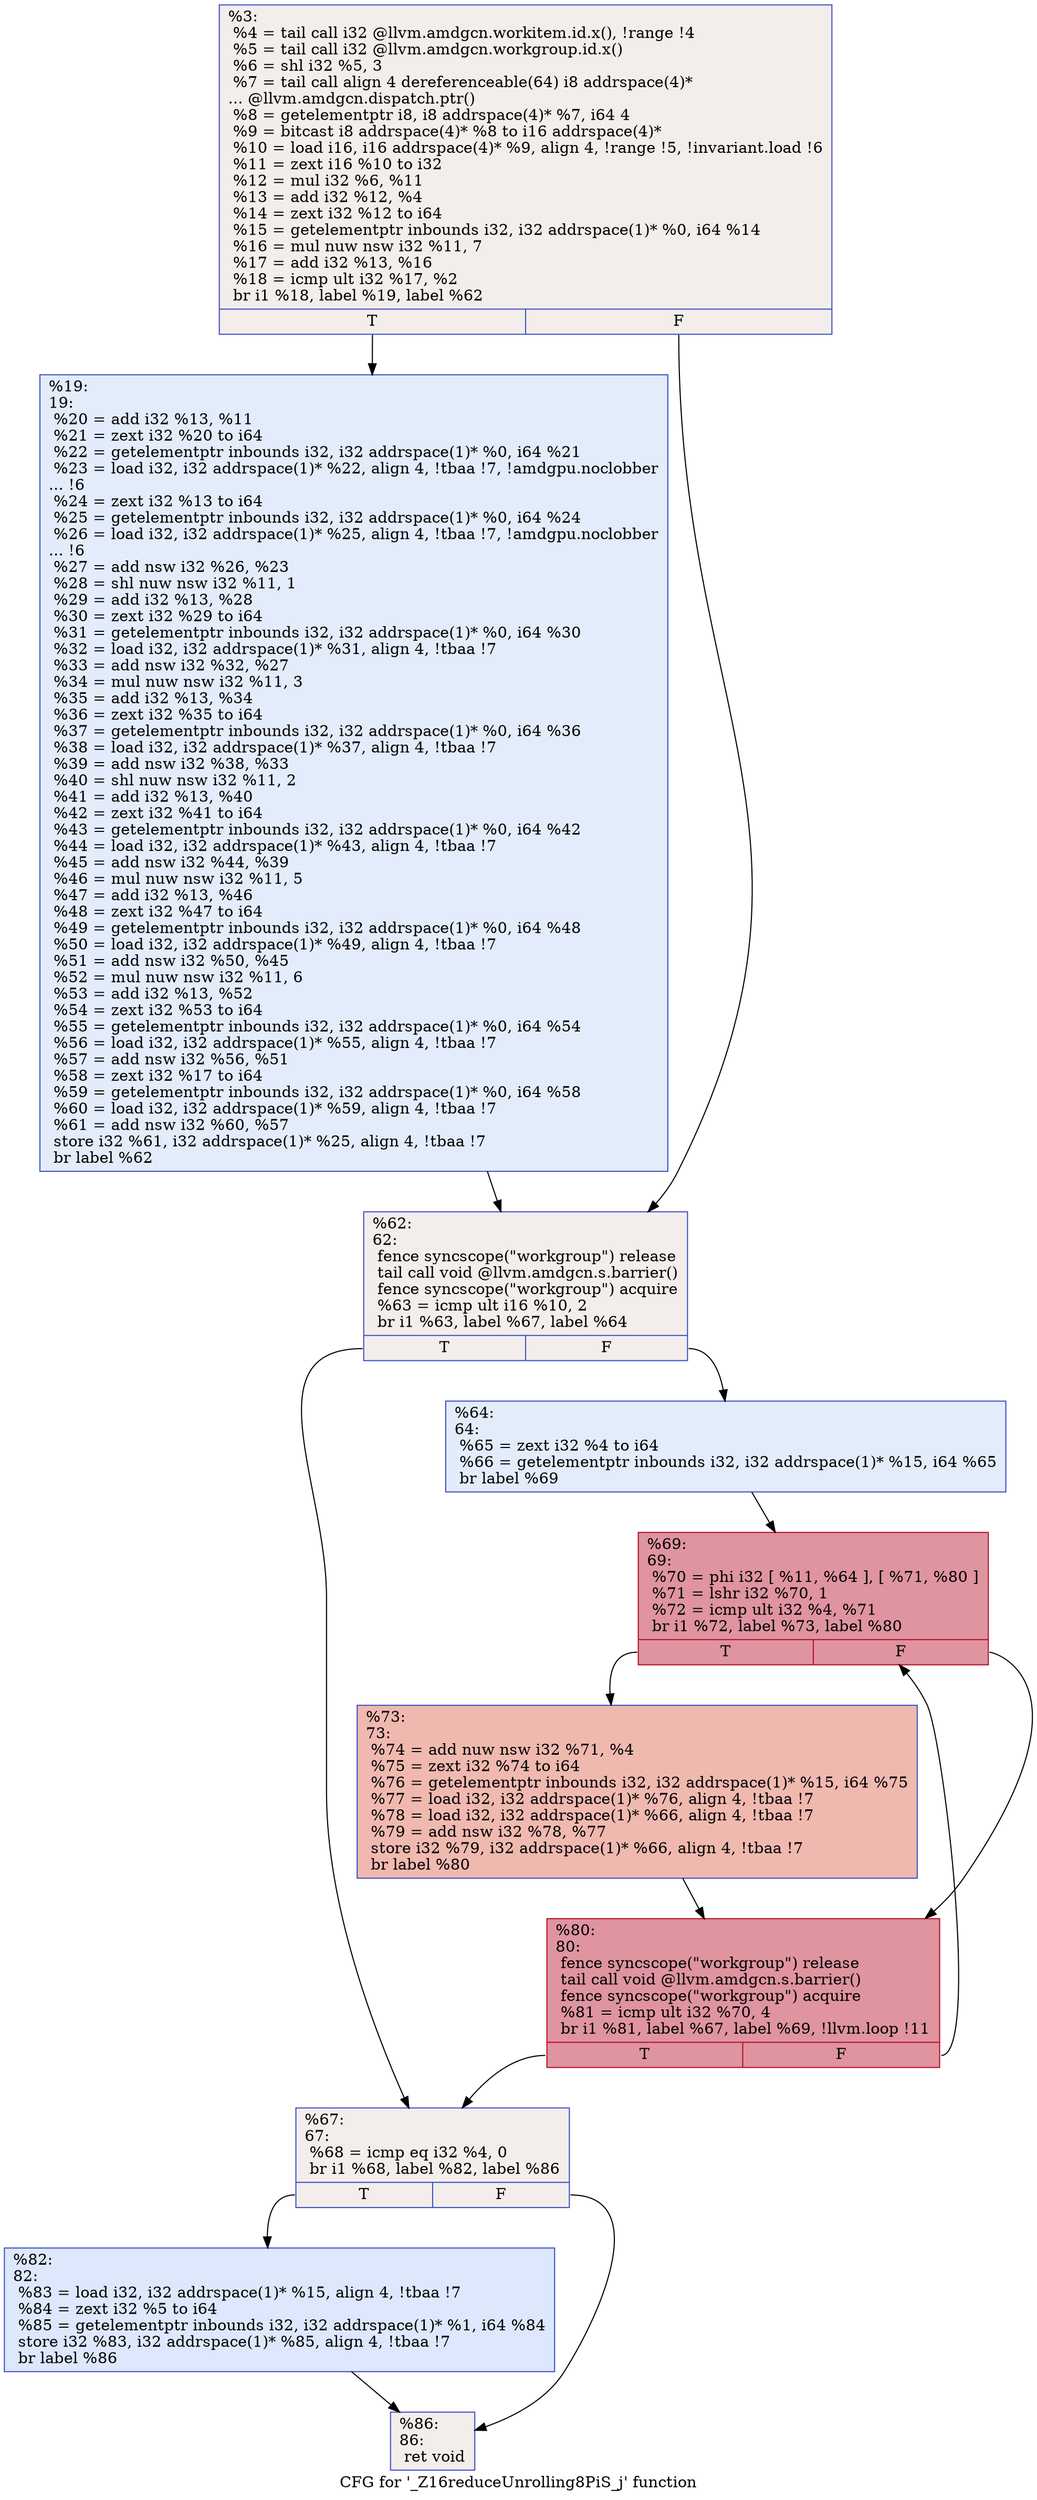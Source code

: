 digraph "CFG for '_Z16reduceUnrolling8PiS_j' function" {
	label="CFG for '_Z16reduceUnrolling8PiS_j' function";

	Node0x4b35e00 [shape=record,color="#3d50c3ff", style=filled, fillcolor="#e3d9d370",label="{%3:\l  %4 = tail call i32 @llvm.amdgcn.workitem.id.x(), !range !4\l  %5 = tail call i32 @llvm.amdgcn.workgroup.id.x()\l  %6 = shl i32 %5, 3\l  %7 = tail call align 4 dereferenceable(64) i8 addrspace(4)*\l... @llvm.amdgcn.dispatch.ptr()\l  %8 = getelementptr i8, i8 addrspace(4)* %7, i64 4\l  %9 = bitcast i8 addrspace(4)* %8 to i16 addrspace(4)*\l  %10 = load i16, i16 addrspace(4)* %9, align 4, !range !5, !invariant.load !6\l  %11 = zext i16 %10 to i32\l  %12 = mul i32 %6, %11\l  %13 = add i32 %12, %4\l  %14 = zext i32 %12 to i64\l  %15 = getelementptr inbounds i32, i32 addrspace(1)* %0, i64 %14\l  %16 = mul nuw nsw i32 %11, 7\l  %17 = add i32 %13, %16\l  %18 = icmp ult i32 %17, %2\l  br i1 %18, label %19, label %62\l|{<s0>T|<s1>F}}"];
	Node0x4b35e00:s0 -> Node0x4b36b90;
	Node0x4b35e00:s1 -> Node0x4b38100;
	Node0x4b36b90 [shape=record,color="#3d50c3ff", style=filled, fillcolor="#bfd3f670",label="{%19:\l19:                                               \l  %20 = add i32 %13, %11\l  %21 = zext i32 %20 to i64\l  %22 = getelementptr inbounds i32, i32 addrspace(1)* %0, i64 %21\l  %23 = load i32, i32 addrspace(1)* %22, align 4, !tbaa !7, !amdgpu.noclobber\l... !6\l  %24 = zext i32 %13 to i64\l  %25 = getelementptr inbounds i32, i32 addrspace(1)* %0, i64 %24\l  %26 = load i32, i32 addrspace(1)* %25, align 4, !tbaa !7, !amdgpu.noclobber\l... !6\l  %27 = add nsw i32 %26, %23\l  %28 = shl nuw nsw i32 %11, 1\l  %29 = add i32 %13, %28\l  %30 = zext i32 %29 to i64\l  %31 = getelementptr inbounds i32, i32 addrspace(1)* %0, i64 %30\l  %32 = load i32, i32 addrspace(1)* %31, align 4, !tbaa !7\l  %33 = add nsw i32 %32, %27\l  %34 = mul nuw nsw i32 %11, 3\l  %35 = add i32 %13, %34\l  %36 = zext i32 %35 to i64\l  %37 = getelementptr inbounds i32, i32 addrspace(1)* %0, i64 %36\l  %38 = load i32, i32 addrspace(1)* %37, align 4, !tbaa !7\l  %39 = add nsw i32 %38, %33\l  %40 = shl nuw nsw i32 %11, 2\l  %41 = add i32 %13, %40\l  %42 = zext i32 %41 to i64\l  %43 = getelementptr inbounds i32, i32 addrspace(1)* %0, i64 %42\l  %44 = load i32, i32 addrspace(1)* %43, align 4, !tbaa !7\l  %45 = add nsw i32 %44, %39\l  %46 = mul nuw nsw i32 %11, 5\l  %47 = add i32 %13, %46\l  %48 = zext i32 %47 to i64\l  %49 = getelementptr inbounds i32, i32 addrspace(1)* %0, i64 %48\l  %50 = load i32, i32 addrspace(1)* %49, align 4, !tbaa !7\l  %51 = add nsw i32 %50, %45\l  %52 = mul nuw nsw i32 %11, 6\l  %53 = add i32 %13, %52\l  %54 = zext i32 %53 to i64\l  %55 = getelementptr inbounds i32, i32 addrspace(1)* %0, i64 %54\l  %56 = load i32, i32 addrspace(1)* %55, align 4, !tbaa !7\l  %57 = add nsw i32 %56, %51\l  %58 = zext i32 %17 to i64\l  %59 = getelementptr inbounds i32, i32 addrspace(1)* %0, i64 %58\l  %60 = load i32, i32 addrspace(1)* %59, align 4, !tbaa !7\l  %61 = add nsw i32 %60, %57\l  store i32 %61, i32 addrspace(1)* %25, align 4, !tbaa !7\l  br label %62\l}"];
	Node0x4b36b90 -> Node0x4b38100;
	Node0x4b38100 [shape=record,color="#3d50c3ff", style=filled, fillcolor="#e3d9d370",label="{%62:\l62:                                               \l  fence syncscope(\"workgroup\") release\l  tail call void @llvm.amdgcn.s.barrier()\l  fence syncscope(\"workgroup\") acquire\l  %63 = icmp ult i16 %10, 2\l  br i1 %63, label %67, label %64\l|{<s0>T|<s1>F}}"];
	Node0x4b38100:s0 -> Node0x4b3ac60;
	Node0x4b38100:s1 -> Node0x4b3acf0;
	Node0x4b3acf0 [shape=record,color="#3d50c3ff", style=filled, fillcolor="#bfd3f670",label="{%64:\l64:                                               \l  %65 = zext i32 %4 to i64\l  %66 = getelementptr inbounds i32, i32 addrspace(1)* %15, i64 %65\l  br label %69\l}"];
	Node0x4b3acf0 -> Node0x4b39850;
	Node0x4b3ac60 [shape=record,color="#3d50c3ff", style=filled, fillcolor="#e3d9d370",label="{%67:\l67:                                               \l  %68 = icmp eq i32 %4, 0\l  br i1 %68, label %82, label %86\l|{<s0>T|<s1>F}}"];
	Node0x4b3ac60:s0 -> Node0x4b3b2d0;
	Node0x4b3ac60:s1 -> Node0x4b3b320;
	Node0x4b39850 [shape=record,color="#b70d28ff", style=filled, fillcolor="#b70d2870",label="{%69:\l69:                                               \l  %70 = phi i32 [ %11, %64 ], [ %71, %80 ]\l  %71 = lshr i32 %70, 1\l  %72 = icmp ult i32 %4, %71\l  br i1 %72, label %73, label %80\l|{<s0>T|<s1>F}}"];
	Node0x4b39850:s0 -> Node0x4b3b6f0;
	Node0x4b39850:s1 -> Node0x4b3b490;
	Node0x4b3b6f0 [shape=record,color="#3d50c3ff", style=filled, fillcolor="#de614d70",label="{%73:\l73:                                               \l  %74 = add nuw nsw i32 %71, %4\l  %75 = zext i32 %74 to i64\l  %76 = getelementptr inbounds i32, i32 addrspace(1)* %15, i64 %75\l  %77 = load i32, i32 addrspace(1)* %76, align 4, !tbaa !7\l  %78 = load i32, i32 addrspace(1)* %66, align 4, !tbaa !7\l  %79 = add nsw i32 %78, %77\l  store i32 %79, i32 addrspace(1)* %66, align 4, !tbaa !7\l  br label %80\l}"];
	Node0x4b3b6f0 -> Node0x4b3b490;
	Node0x4b3b490 [shape=record,color="#b70d28ff", style=filled, fillcolor="#b70d2870",label="{%80:\l80:                                               \l  fence syncscope(\"workgroup\") release\l  tail call void @llvm.amdgcn.s.barrier()\l  fence syncscope(\"workgroup\") acquire\l  %81 = icmp ult i32 %70, 4\l  br i1 %81, label %67, label %69, !llvm.loop !11\l|{<s0>T|<s1>F}}"];
	Node0x4b3b490:s0 -> Node0x4b3ac60;
	Node0x4b3b490:s1 -> Node0x4b39850;
	Node0x4b3b2d0 [shape=record,color="#3d50c3ff", style=filled, fillcolor="#b2ccfb70",label="{%82:\l82:                                               \l  %83 = load i32, i32 addrspace(1)* %15, align 4, !tbaa !7\l  %84 = zext i32 %5 to i64\l  %85 = getelementptr inbounds i32, i32 addrspace(1)* %1, i64 %84\l  store i32 %83, i32 addrspace(1)* %85, align 4, !tbaa !7\l  br label %86\l}"];
	Node0x4b3b2d0 -> Node0x4b3b320;
	Node0x4b3b320 [shape=record,color="#3d50c3ff", style=filled, fillcolor="#e3d9d370",label="{%86:\l86:                                               \l  ret void\l}"];
}
